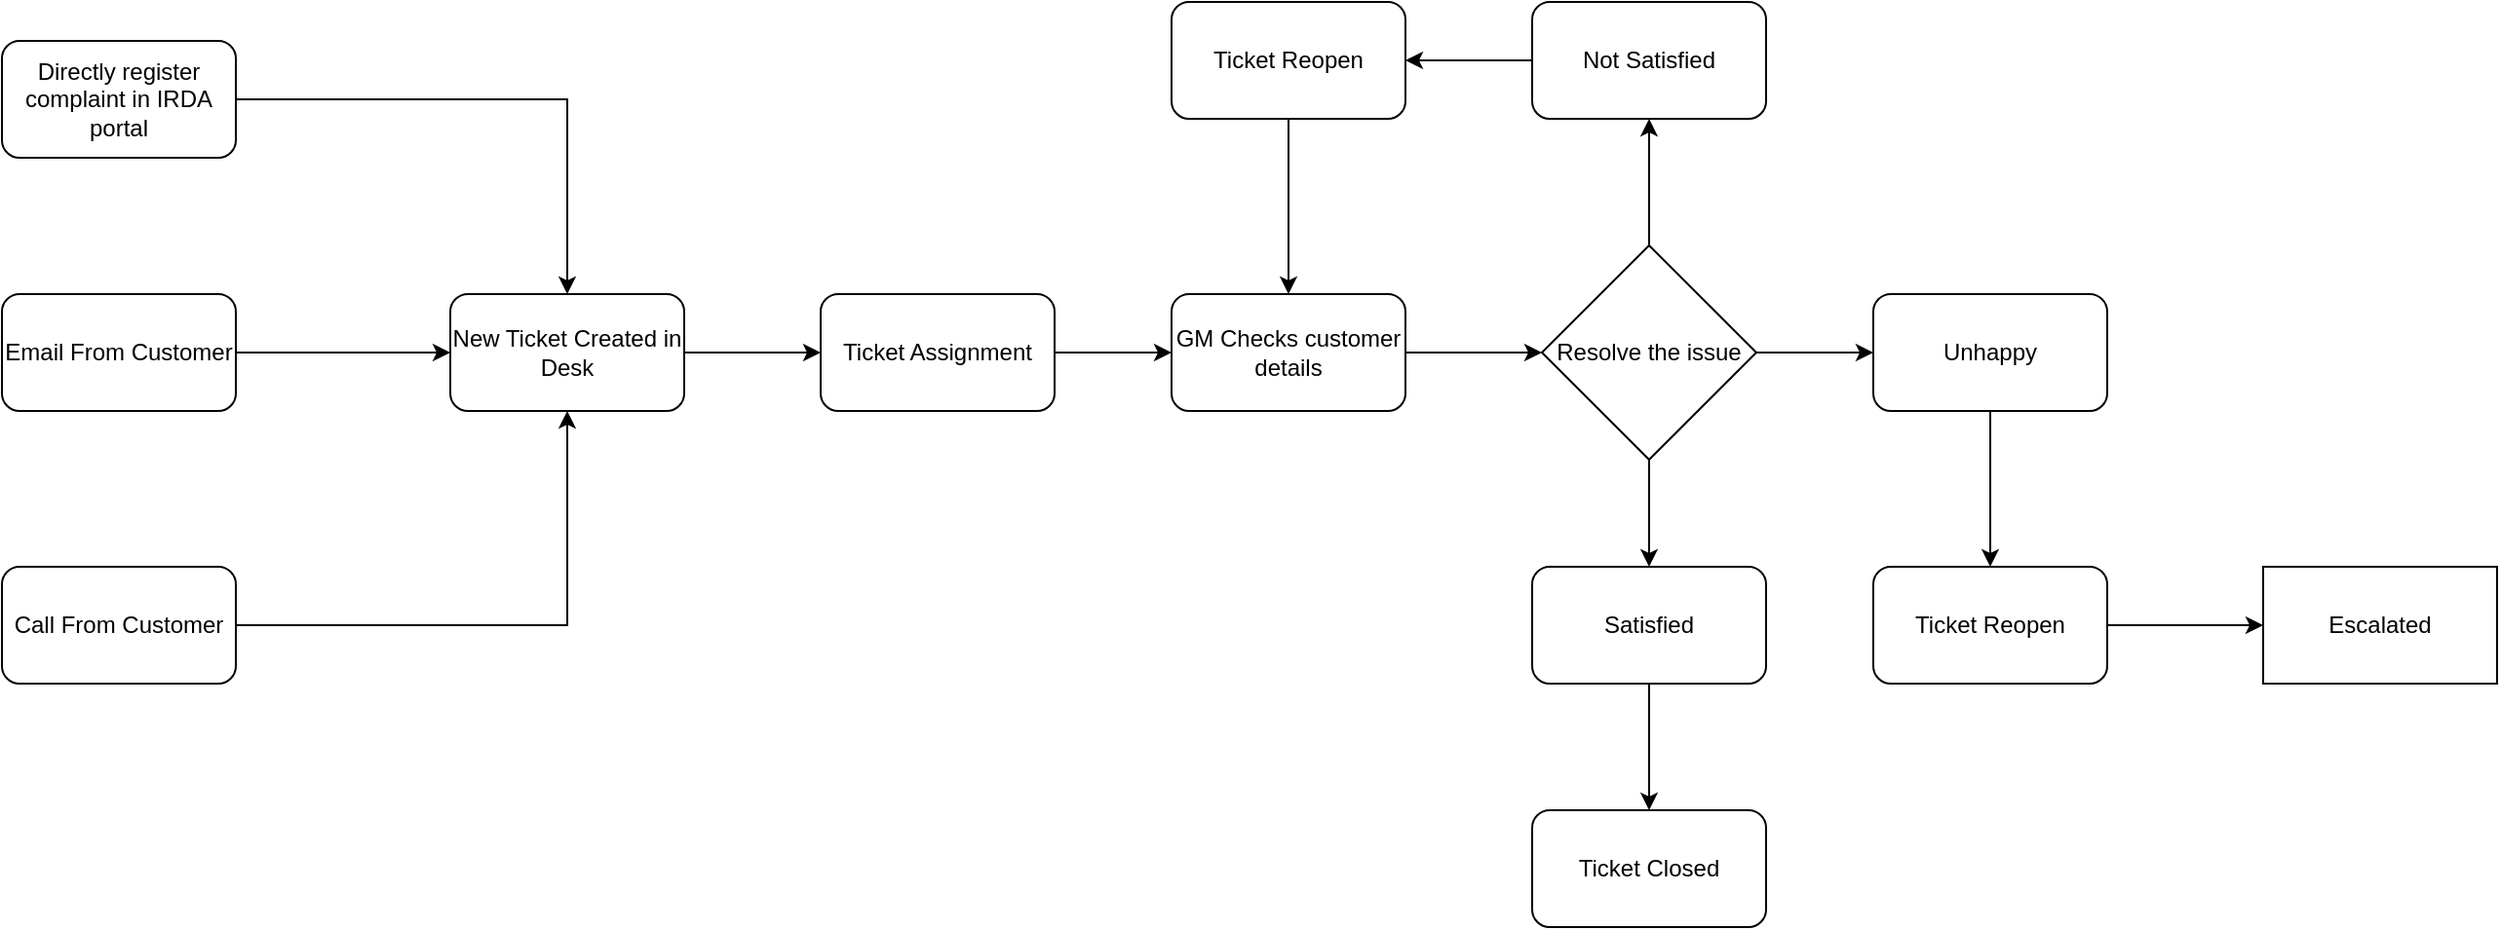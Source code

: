 <mxfile version="24.6.3" type="github">
  <diagram name="Page-1" id="L4ZYfcpQkSgi4Oiu_YIJ">
    <mxGraphModel dx="1026" dy="685" grid="1" gridSize="10" guides="1" tooltips="1" connect="1" arrows="1" fold="1" page="1" pageScale="1" pageWidth="827" pageHeight="1169" math="0" shadow="0">
      <root>
        <mxCell id="0" />
        <mxCell id="1" parent="0" />
        <mxCell id="XU5ZbtjM1lUGjj7O18cu-7" style="edgeStyle=orthogonalEdgeStyle;rounded=0;orthogonalLoop=1;jettySize=auto;html=1;entryX=0.5;entryY=0;entryDx=0;entryDy=0;" edge="1" parent="1" source="XU5ZbtjM1lUGjj7O18cu-2" target="XU5ZbtjM1lUGjj7O18cu-5">
          <mxGeometry relative="1" as="geometry" />
        </mxCell>
        <mxCell id="XU5ZbtjM1lUGjj7O18cu-2" value="Directly register complaint in IRDA portal" style="rounded=1;whiteSpace=wrap;html=1;" vertex="1" parent="1">
          <mxGeometry x="20" y="130" width="120" height="60" as="geometry" />
        </mxCell>
        <mxCell id="XU5ZbtjM1lUGjj7O18cu-6" style="edgeStyle=orthogonalEdgeStyle;rounded=0;orthogonalLoop=1;jettySize=auto;html=1;entryX=0;entryY=0.5;entryDx=0;entryDy=0;" edge="1" parent="1" source="XU5ZbtjM1lUGjj7O18cu-3" target="XU5ZbtjM1lUGjj7O18cu-5">
          <mxGeometry relative="1" as="geometry" />
        </mxCell>
        <mxCell id="XU5ZbtjM1lUGjj7O18cu-3" value="Email From Customer" style="rounded=1;whiteSpace=wrap;html=1;" vertex="1" parent="1">
          <mxGeometry x="20" y="260" width="120" height="60" as="geometry" />
        </mxCell>
        <mxCell id="XU5ZbtjM1lUGjj7O18cu-8" style="edgeStyle=orthogonalEdgeStyle;rounded=0;orthogonalLoop=1;jettySize=auto;html=1;entryX=0.5;entryY=1;entryDx=0;entryDy=0;" edge="1" parent="1" source="XU5ZbtjM1lUGjj7O18cu-4" target="XU5ZbtjM1lUGjj7O18cu-5">
          <mxGeometry relative="1" as="geometry" />
        </mxCell>
        <mxCell id="XU5ZbtjM1lUGjj7O18cu-4" value="Call From Customer" style="rounded=1;whiteSpace=wrap;html=1;" vertex="1" parent="1">
          <mxGeometry x="20" y="400" width="120" height="60" as="geometry" />
        </mxCell>
        <mxCell id="XU5ZbtjM1lUGjj7O18cu-10" style="edgeStyle=orthogonalEdgeStyle;rounded=0;orthogonalLoop=1;jettySize=auto;html=1;entryX=0;entryY=0.5;entryDx=0;entryDy=0;" edge="1" parent="1" source="XU5ZbtjM1lUGjj7O18cu-5" target="XU5ZbtjM1lUGjj7O18cu-9">
          <mxGeometry relative="1" as="geometry" />
        </mxCell>
        <mxCell id="XU5ZbtjM1lUGjj7O18cu-5" value="New Ticket Created in Desk" style="rounded=1;whiteSpace=wrap;html=1;" vertex="1" parent="1">
          <mxGeometry x="250" y="260" width="120" height="60" as="geometry" />
        </mxCell>
        <mxCell id="XU5ZbtjM1lUGjj7O18cu-12" style="edgeStyle=orthogonalEdgeStyle;rounded=0;orthogonalLoop=1;jettySize=auto;html=1;entryX=0;entryY=0.5;entryDx=0;entryDy=0;" edge="1" parent="1" source="XU5ZbtjM1lUGjj7O18cu-9" target="XU5ZbtjM1lUGjj7O18cu-11">
          <mxGeometry relative="1" as="geometry" />
        </mxCell>
        <mxCell id="XU5ZbtjM1lUGjj7O18cu-9" value="Ticket Assignment" style="rounded=1;whiteSpace=wrap;html=1;" vertex="1" parent="1">
          <mxGeometry x="440" y="260" width="120" height="60" as="geometry" />
        </mxCell>
        <mxCell id="XU5ZbtjM1lUGjj7O18cu-14" style="edgeStyle=orthogonalEdgeStyle;rounded=0;orthogonalLoop=1;jettySize=auto;html=1;entryX=0;entryY=0.5;entryDx=0;entryDy=0;" edge="1" parent="1" source="XU5ZbtjM1lUGjj7O18cu-11" target="XU5ZbtjM1lUGjj7O18cu-13">
          <mxGeometry relative="1" as="geometry" />
        </mxCell>
        <mxCell id="XU5ZbtjM1lUGjj7O18cu-11" value="GM Checks customer details" style="rounded=1;whiteSpace=wrap;html=1;" vertex="1" parent="1">
          <mxGeometry x="620" y="260" width="120" height="60" as="geometry" />
        </mxCell>
        <mxCell id="XU5ZbtjM1lUGjj7O18cu-16" style="edgeStyle=orthogonalEdgeStyle;rounded=0;orthogonalLoop=1;jettySize=auto;html=1;entryX=0;entryY=0.5;entryDx=0;entryDy=0;" edge="1" parent="1" source="XU5ZbtjM1lUGjj7O18cu-13" target="XU5ZbtjM1lUGjj7O18cu-15">
          <mxGeometry relative="1" as="geometry" />
        </mxCell>
        <mxCell id="XU5ZbtjM1lUGjj7O18cu-18" style="edgeStyle=orthogonalEdgeStyle;rounded=0;orthogonalLoop=1;jettySize=auto;html=1;entryX=0.5;entryY=1;entryDx=0;entryDy=0;" edge="1" parent="1" source="XU5ZbtjM1lUGjj7O18cu-13" target="XU5ZbtjM1lUGjj7O18cu-17">
          <mxGeometry relative="1" as="geometry" />
        </mxCell>
        <mxCell id="XU5ZbtjM1lUGjj7O18cu-20" style="edgeStyle=orthogonalEdgeStyle;rounded=0;orthogonalLoop=1;jettySize=auto;html=1;entryX=0.5;entryY=0;entryDx=0;entryDy=0;" edge="1" parent="1" source="XU5ZbtjM1lUGjj7O18cu-13" target="XU5ZbtjM1lUGjj7O18cu-19">
          <mxGeometry relative="1" as="geometry" />
        </mxCell>
        <mxCell id="XU5ZbtjM1lUGjj7O18cu-13" value="Resolve the issue" style="rhombus;whiteSpace=wrap;html=1;" vertex="1" parent="1">
          <mxGeometry x="810" y="235" width="110" height="110" as="geometry" />
        </mxCell>
        <mxCell id="XU5ZbtjM1lUGjj7O18cu-24" style="edgeStyle=orthogonalEdgeStyle;rounded=0;orthogonalLoop=1;jettySize=auto;html=1;entryX=0.5;entryY=0;entryDx=0;entryDy=0;" edge="1" parent="1" source="XU5ZbtjM1lUGjj7O18cu-15" target="XU5ZbtjM1lUGjj7O18cu-23">
          <mxGeometry relative="1" as="geometry" />
        </mxCell>
        <mxCell id="XU5ZbtjM1lUGjj7O18cu-15" value="Unhappy" style="rounded=1;whiteSpace=wrap;html=1;" vertex="1" parent="1">
          <mxGeometry x="980" y="260" width="120" height="60" as="geometry" />
        </mxCell>
        <mxCell id="XU5ZbtjM1lUGjj7O18cu-28" style="edgeStyle=orthogonalEdgeStyle;rounded=0;orthogonalLoop=1;jettySize=auto;html=1;" edge="1" parent="1" source="XU5ZbtjM1lUGjj7O18cu-17" target="XU5ZbtjM1lUGjj7O18cu-27">
          <mxGeometry relative="1" as="geometry" />
        </mxCell>
        <mxCell id="XU5ZbtjM1lUGjj7O18cu-17" value="Not Satisfied" style="rounded=1;whiteSpace=wrap;html=1;" vertex="1" parent="1">
          <mxGeometry x="805" y="110" width="120" height="60" as="geometry" />
        </mxCell>
        <mxCell id="XU5ZbtjM1lUGjj7O18cu-22" style="edgeStyle=orthogonalEdgeStyle;rounded=0;orthogonalLoop=1;jettySize=auto;html=1;entryX=0.5;entryY=0;entryDx=0;entryDy=0;" edge="1" parent="1" source="XU5ZbtjM1lUGjj7O18cu-19" target="XU5ZbtjM1lUGjj7O18cu-21">
          <mxGeometry relative="1" as="geometry" />
        </mxCell>
        <mxCell id="XU5ZbtjM1lUGjj7O18cu-19" value="Satisfied" style="rounded=1;whiteSpace=wrap;html=1;" vertex="1" parent="1">
          <mxGeometry x="805" y="400" width="120" height="60" as="geometry" />
        </mxCell>
        <mxCell id="XU5ZbtjM1lUGjj7O18cu-21" value="Ticket Closed" style="rounded=1;whiteSpace=wrap;html=1;" vertex="1" parent="1">
          <mxGeometry x="805" y="525" width="120" height="60" as="geometry" />
        </mxCell>
        <mxCell id="XU5ZbtjM1lUGjj7O18cu-26" style="edgeStyle=orthogonalEdgeStyle;rounded=0;orthogonalLoop=1;jettySize=auto;html=1;" edge="1" parent="1" source="XU5ZbtjM1lUGjj7O18cu-23" target="XU5ZbtjM1lUGjj7O18cu-25">
          <mxGeometry relative="1" as="geometry" />
        </mxCell>
        <mxCell id="XU5ZbtjM1lUGjj7O18cu-23" value="Ticket Reopen" style="rounded=1;whiteSpace=wrap;html=1;" vertex="1" parent="1">
          <mxGeometry x="980" y="400" width="120" height="60" as="geometry" />
        </mxCell>
        <mxCell id="XU5ZbtjM1lUGjj7O18cu-25" value="Escalated" style="rounded=0;whiteSpace=wrap;html=1;" vertex="1" parent="1">
          <mxGeometry x="1180" y="400" width="120" height="60" as="geometry" />
        </mxCell>
        <mxCell id="XU5ZbtjM1lUGjj7O18cu-29" style="edgeStyle=orthogonalEdgeStyle;rounded=0;orthogonalLoop=1;jettySize=auto;html=1;entryX=0.5;entryY=0;entryDx=0;entryDy=0;" edge="1" parent="1" source="XU5ZbtjM1lUGjj7O18cu-27" target="XU5ZbtjM1lUGjj7O18cu-11">
          <mxGeometry relative="1" as="geometry" />
        </mxCell>
        <mxCell id="XU5ZbtjM1lUGjj7O18cu-27" value="Ticket Reopen" style="rounded=1;whiteSpace=wrap;html=1;" vertex="1" parent="1">
          <mxGeometry x="620" y="110" width="120" height="60" as="geometry" />
        </mxCell>
      </root>
    </mxGraphModel>
  </diagram>
</mxfile>
